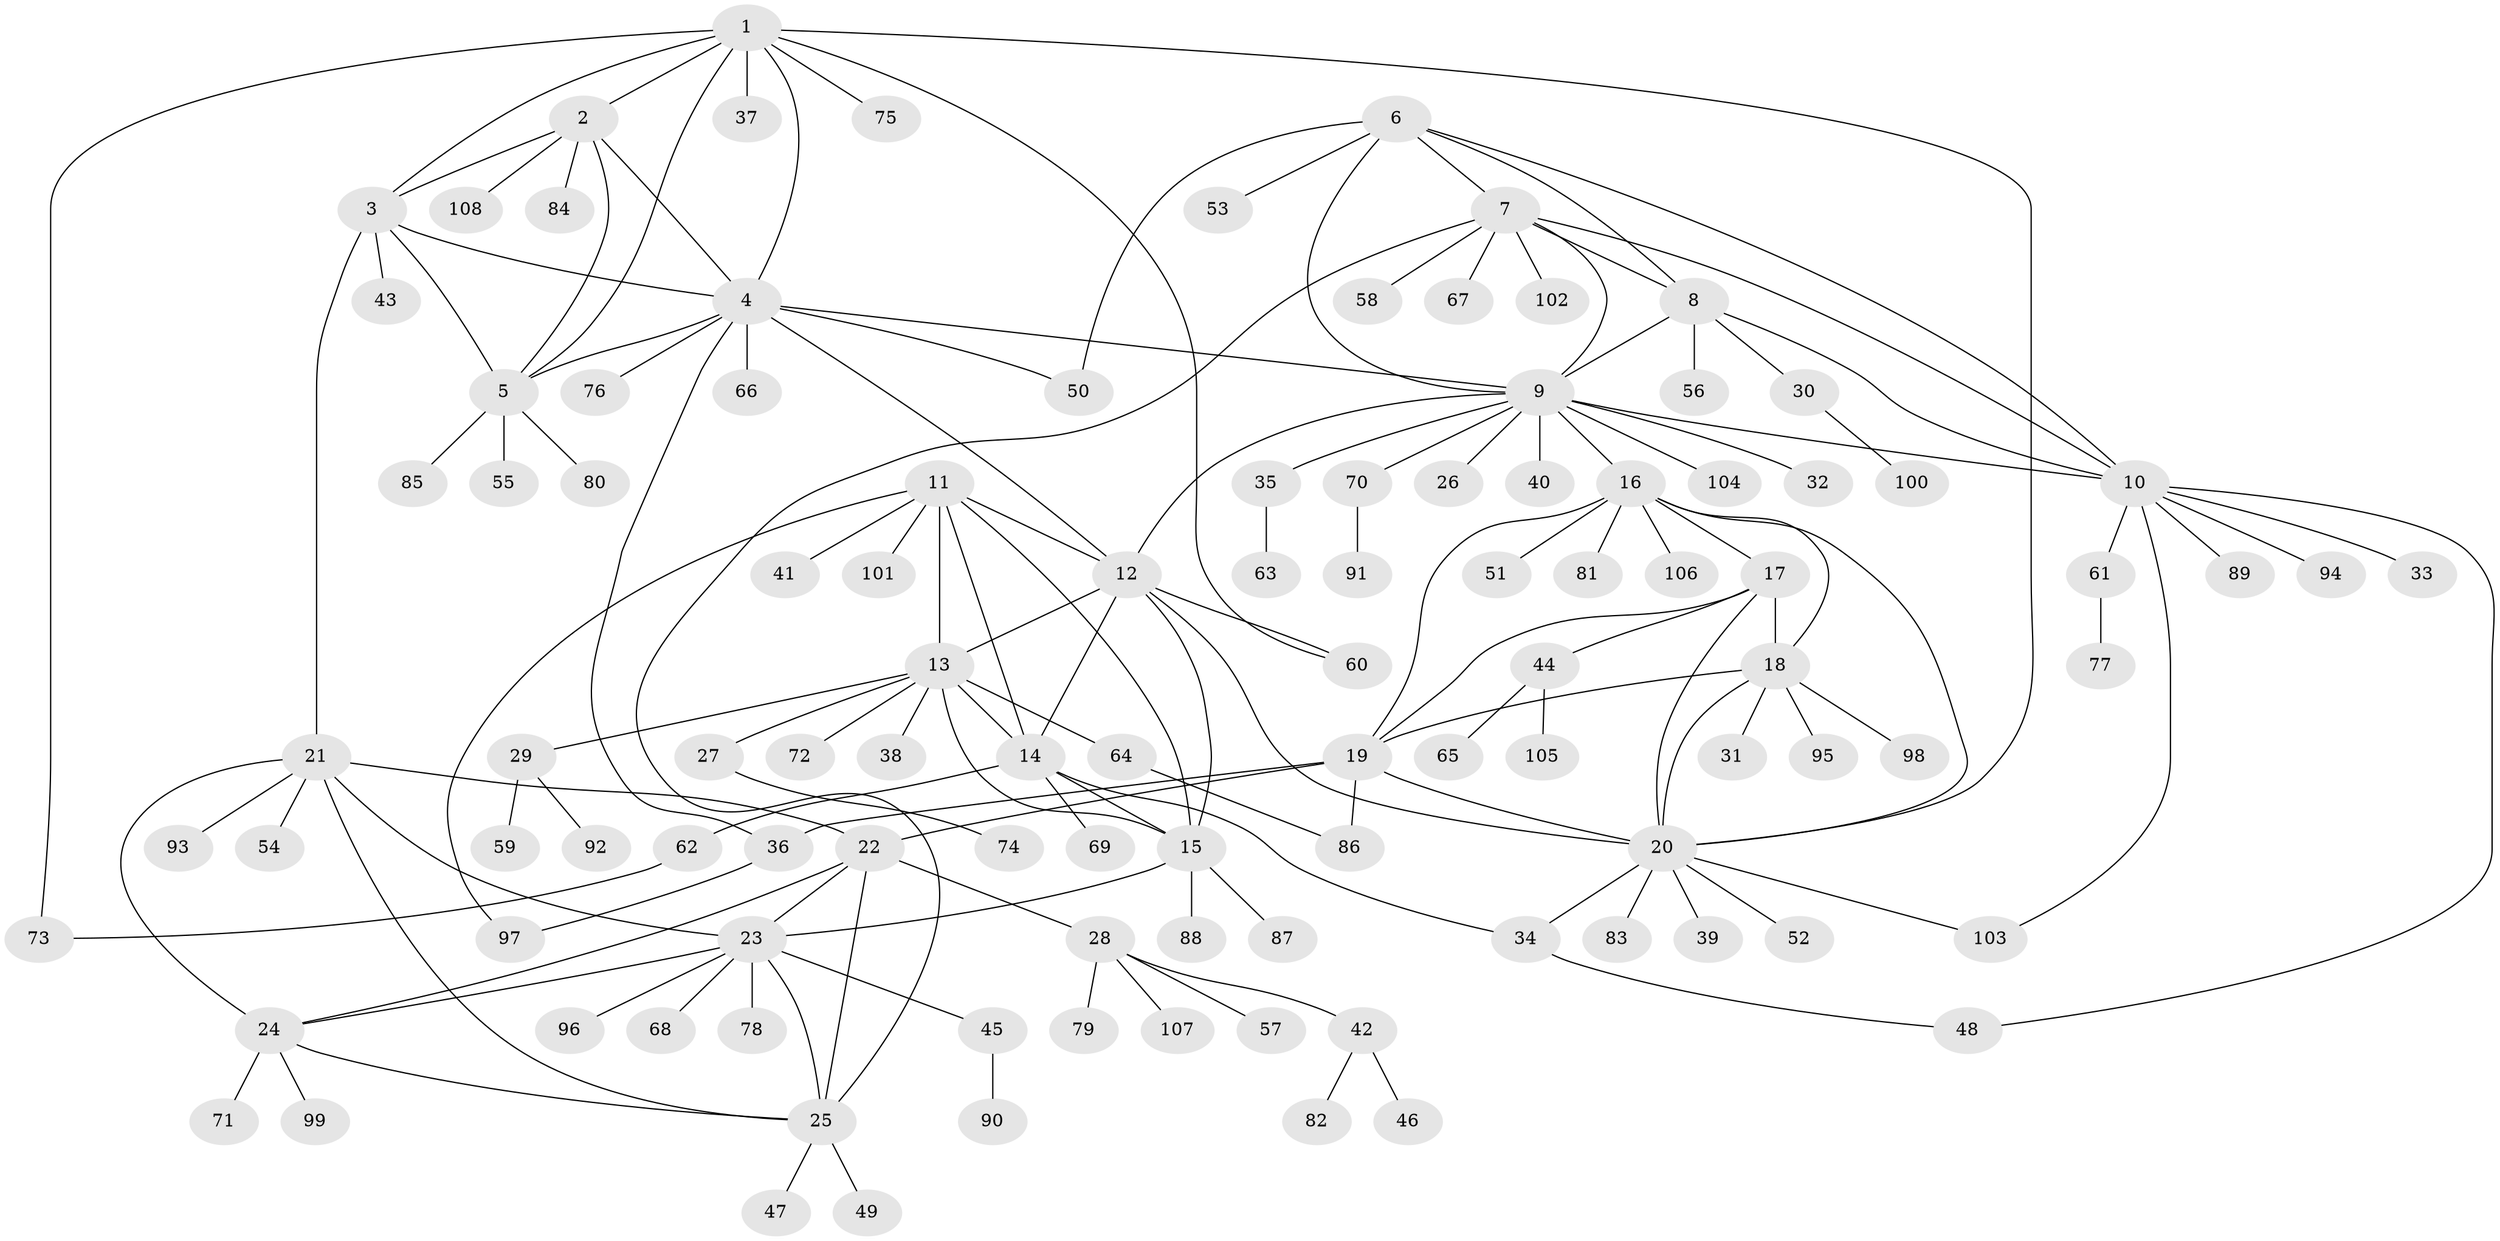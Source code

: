// Generated by graph-tools (version 1.1) at 2025/50/03/09/25 03:50:29]
// undirected, 108 vertices, 152 edges
graph export_dot {
graph [start="1"]
  node [color=gray90,style=filled];
  1;
  2;
  3;
  4;
  5;
  6;
  7;
  8;
  9;
  10;
  11;
  12;
  13;
  14;
  15;
  16;
  17;
  18;
  19;
  20;
  21;
  22;
  23;
  24;
  25;
  26;
  27;
  28;
  29;
  30;
  31;
  32;
  33;
  34;
  35;
  36;
  37;
  38;
  39;
  40;
  41;
  42;
  43;
  44;
  45;
  46;
  47;
  48;
  49;
  50;
  51;
  52;
  53;
  54;
  55;
  56;
  57;
  58;
  59;
  60;
  61;
  62;
  63;
  64;
  65;
  66;
  67;
  68;
  69;
  70;
  71;
  72;
  73;
  74;
  75;
  76;
  77;
  78;
  79;
  80;
  81;
  82;
  83;
  84;
  85;
  86;
  87;
  88;
  89;
  90;
  91;
  92;
  93;
  94;
  95;
  96;
  97;
  98;
  99;
  100;
  101;
  102;
  103;
  104;
  105;
  106;
  107;
  108;
  1 -- 2;
  1 -- 3;
  1 -- 4;
  1 -- 5;
  1 -- 20;
  1 -- 37;
  1 -- 60;
  1 -- 73;
  1 -- 75;
  2 -- 3;
  2 -- 4;
  2 -- 5;
  2 -- 84;
  2 -- 108;
  3 -- 4;
  3 -- 5;
  3 -- 21;
  3 -- 43;
  4 -- 5;
  4 -- 9;
  4 -- 12;
  4 -- 36;
  4 -- 50;
  4 -- 66;
  4 -- 76;
  5 -- 55;
  5 -- 80;
  5 -- 85;
  6 -- 7;
  6 -- 8;
  6 -- 9;
  6 -- 10;
  6 -- 50;
  6 -- 53;
  7 -- 8;
  7 -- 9;
  7 -- 10;
  7 -- 25;
  7 -- 58;
  7 -- 67;
  7 -- 102;
  8 -- 9;
  8 -- 10;
  8 -- 30;
  8 -- 56;
  9 -- 10;
  9 -- 12;
  9 -- 16;
  9 -- 26;
  9 -- 32;
  9 -- 35;
  9 -- 40;
  9 -- 70;
  9 -- 104;
  10 -- 33;
  10 -- 48;
  10 -- 61;
  10 -- 89;
  10 -- 94;
  10 -- 103;
  11 -- 12;
  11 -- 13;
  11 -- 14;
  11 -- 15;
  11 -- 41;
  11 -- 97;
  11 -- 101;
  12 -- 13;
  12 -- 14;
  12 -- 15;
  12 -- 20;
  12 -- 60;
  13 -- 14;
  13 -- 15;
  13 -- 27;
  13 -- 29;
  13 -- 38;
  13 -- 64;
  13 -- 72;
  14 -- 15;
  14 -- 34;
  14 -- 62;
  14 -- 69;
  15 -- 23;
  15 -- 87;
  15 -- 88;
  16 -- 17;
  16 -- 18;
  16 -- 19;
  16 -- 20;
  16 -- 51;
  16 -- 81;
  16 -- 106;
  17 -- 18;
  17 -- 19;
  17 -- 20;
  17 -- 44;
  18 -- 19;
  18 -- 20;
  18 -- 31;
  18 -- 95;
  18 -- 98;
  19 -- 20;
  19 -- 22;
  19 -- 36;
  19 -- 86;
  20 -- 34;
  20 -- 39;
  20 -- 52;
  20 -- 83;
  20 -- 103;
  21 -- 22;
  21 -- 23;
  21 -- 24;
  21 -- 25;
  21 -- 54;
  21 -- 93;
  22 -- 23;
  22 -- 24;
  22 -- 25;
  22 -- 28;
  23 -- 24;
  23 -- 25;
  23 -- 45;
  23 -- 68;
  23 -- 78;
  23 -- 96;
  24 -- 25;
  24 -- 71;
  24 -- 99;
  25 -- 47;
  25 -- 49;
  27 -- 74;
  28 -- 42;
  28 -- 57;
  28 -- 79;
  28 -- 107;
  29 -- 59;
  29 -- 92;
  30 -- 100;
  34 -- 48;
  35 -- 63;
  36 -- 97;
  42 -- 46;
  42 -- 82;
  44 -- 65;
  44 -- 105;
  45 -- 90;
  61 -- 77;
  62 -- 73;
  64 -- 86;
  70 -- 91;
}
